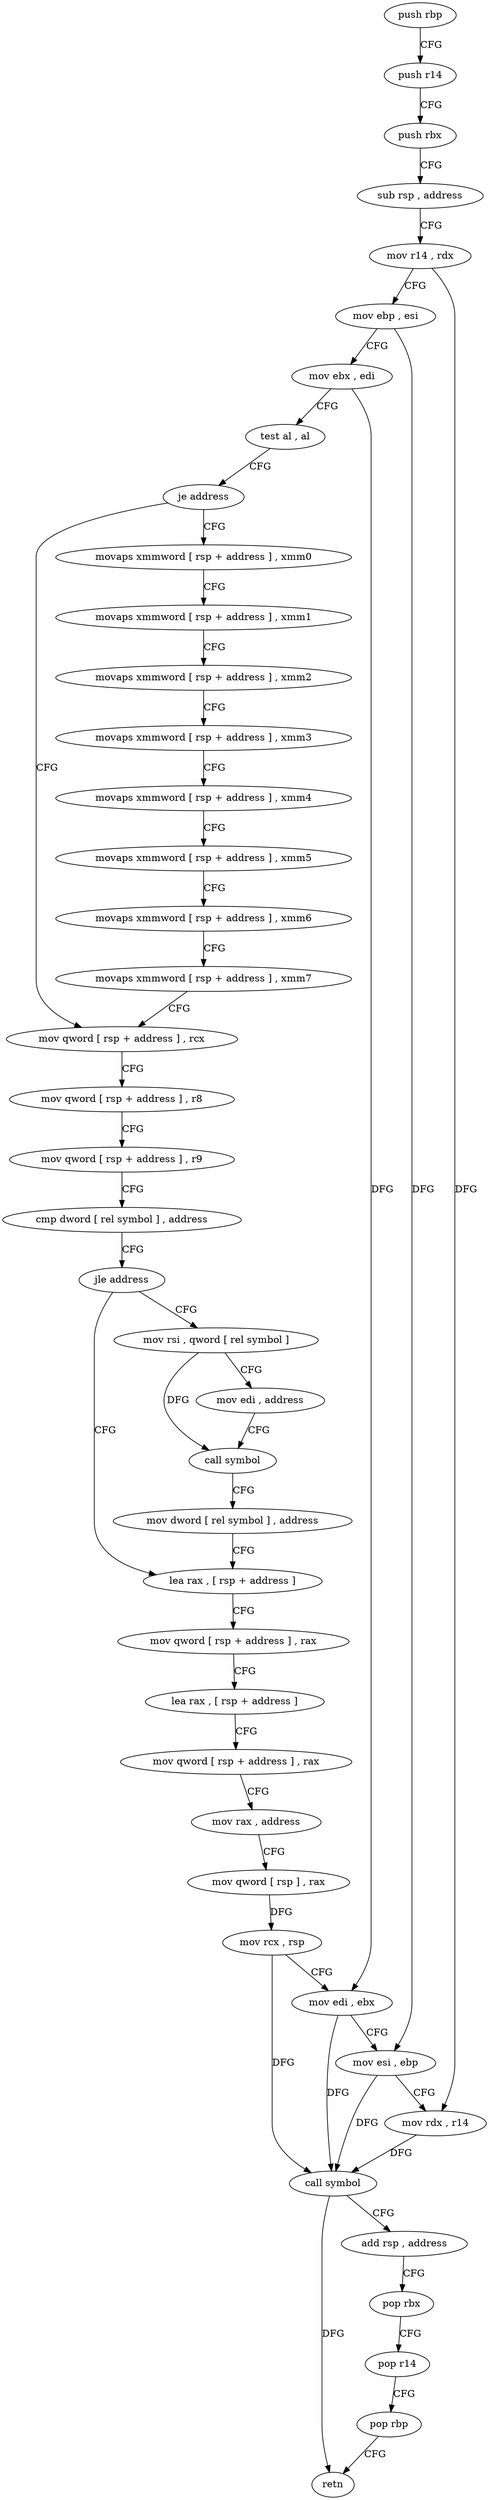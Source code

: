 digraph "func" {
"4207248" [label = "push rbp" ]
"4207249" [label = "push r14" ]
"4207251" [label = "push rbx" ]
"4207252" [label = "sub rsp , address" ]
"4207259" [label = "mov r14 , rdx" ]
"4207262" [label = "mov ebp , esi" ]
"4207264" [label = "mov ebx , edi" ]
"4207266" [label = "test al , al" ]
"4207268" [label = "je address" ]
"4207325" [label = "mov qword [ rsp + address ] , rcx" ]
"4207270" [label = "movaps xmmword [ rsp + address ] , xmm0" ]
"4207330" [label = "mov qword [ rsp + address ] , r8" ]
"4207335" [label = "mov qword [ rsp + address ] , r9" ]
"4207340" [label = "cmp dword [ rel symbol ] , address" ]
"4207347" [label = "jle address" ]
"4207376" [label = "lea rax , [ rsp + address ]" ]
"4207349" [label = "mov rsi , qword [ rel symbol ]" ]
"4207275" [label = "movaps xmmword [ rsp + address ] , xmm1" ]
"4207280" [label = "movaps xmmword [ rsp + address ] , xmm2" ]
"4207285" [label = "movaps xmmword [ rsp + address ] , xmm3" ]
"4207293" [label = "movaps xmmword [ rsp + address ] , xmm4" ]
"4207301" [label = "movaps xmmword [ rsp + address ] , xmm5" ]
"4207309" [label = "movaps xmmword [ rsp + address ] , xmm6" ]
"4207317" [label = "movaps xmmword [ rsp + address ] , xmm7" ]
"4207381" [label = "mov qword [ rsp + address ] , rax" ]
"4207386" [label = "lea rax , [ rsp + address ]" ]
"4207394" [label = "mov qword [ rsp + address ] , rax" ]
"4207399" [label = "mov rax , address" ]
"4207409" [label = "mov qword [ rsp ] , rax" ]
"4207413" [label = "mov rcx , rsp" ]
"4207416" [label = "mov edi , ebx" ]
"4207418" [label = "mov esi , ebp" ]
"4207420" [label = "mov rdx , r14" ]
"4207423" [label = "call symbol" ]
"4207428" [label = "add rsp , address" ]
"4207435" [label = "pop rbx" ]
"4207436" [label = "pop r14" ]
"4207438" [label = "pop rbp" ]
"4207439" [label = "retn" ]
"4207356" [label = "mov edi , address" ]
"4207361" [label = "call symbol" ]
"4207366" [label = "mov dword [ rel symbol ] , address" ]
"4207248" -> "4207249" [ label = "CFG" ]
"4207249" -> "4207251" [ label = "CFG" ]
"4207251" -> "4207252" [ label = "CFG" ]
"4207252" -> "4207259" [ label = "CFG" ]
"4207259" -> "4207262" [ label = "CFG" ]
"4207259" -> "4207420" [ label = "DFG" ]
"4207262" -> "4207264" [ label = "CFG" ]
"4207262" -> "4207418" [ label = "DFG" ]
"4207264" -> "4207266" [ label = "CFG" ]
"4207264" -> "4207416" [ label = "DFG" ]
"4207266" -> "4207268" [ label = "CFG" ]
"4207268" -> "4207325" [ label = "CFG" ]
"4207268" -> "4207270" [ label = "CFG" ]
"4207325" -> "4207330" [ label = "CFG" ]
"4207270" -> "4207275" [ label = "CFG" ]
"4207330" -> "4207335" [ label = "CFG" ]
"4207335" -> "4207340" [ label = "CFG" ]
"4207340" -> "4207347" [ label = "CFG" ]
"4207347" -> "4207376" [ label = "CFG" ]
"4207347" -> "4207349" [ label = "CFG" ]
"4207376" -> "4207381" [ label = "CFG" ]
"4207349" -> "4207356" [ label = "CFG" ]
"4207349" -> "4207361" [ label = "DFG" ]
"4207275" -> "4207280" [ label = "CFG" ]
"4207280" -> "4207285" [ label = "CFG" ]
"4207285" -> "4207293" [ label = "CFG" ]
"4207293" -> "4207301" [ label = "CFG" ]
"4207301" -> "4207309" [ label = "CFG" ]
"4207309" -> "4207317" [ label = "CFG" ]
"4207317" -> "4207325" [ label = "CFG" ]
"4207381" -> "4207386" [ label = "CFG" ]
"4207386" -> "4207394" [ label = "CFG" ]
"4207394" -> "4207399" [ label = "CFG" ]
"4207399" -> "4207409" [ label = "CFG" ]
"4207409" -> "4207413" [ label = "DFG" ]
"4207413" -> "4207416" [ label = "CFG" ]
"4207413" -> "4207423" [ label = "DFG" ]
"4207416" -> "4207418" [ label = "CFG" ]
"4207416" -> "4207423" [ label = "DFG" ]
"4207418" -> "4207420" [ label = "CFG" ]
"4207418" -> "4207423" [ label = "DFG" ]
"4207420" -> "4207423" [ label = "DFG" ]
"4207423" -> "4207428" [ label = "CFG" ]
"4207423" -> "4207439" [ label = "DFG" ]
"4207428" -> "4207435" [ label = "CFG" ]
"4207435" -> "4207436" [ label = "CFG" ]
"4207436" -> "4207438" [ label = "CFG" ]
"4207438" -> "4207439" [ label = "CFG" ]
"4207356" -> "4207361" [ label = "CFG" ]
"4207361" -> "4207366" [ label = "CFG" ]
"4207366" -> "4207376" [ label = "CFG" ]
}
